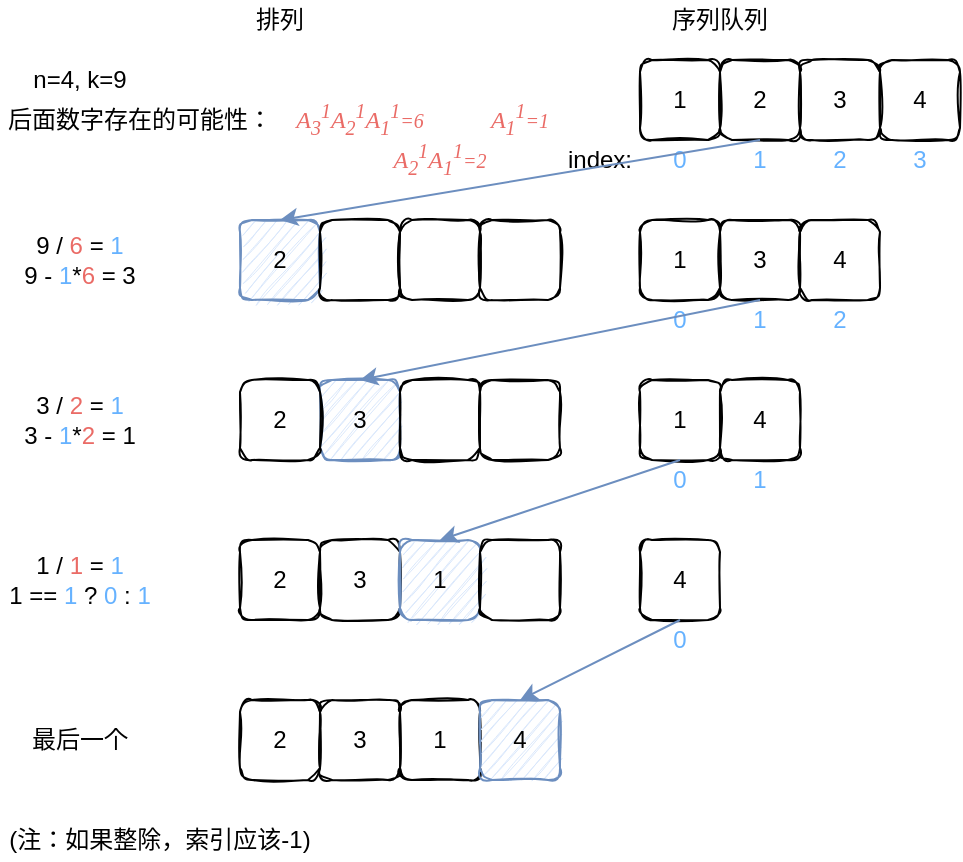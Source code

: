 <mxfile version="14.6.13" type="device"><diagram id="ZI0MFjw9J5RIIgSfYBoF" name="第 1 页"><mxGraphModel dx="501" dy="381" grid="1" gridSize="10" guides="1" tooltips="1" connect="1" arrows="1" fold="1" page="1" pageScale="1" pageWidth="850" pageHeight="1100" math="0" shadow="0"><root><mxCell id="0"/><mxCell id="1" parent="0"/><mxCell id="GqiBk8wqTVkGoQe3tQkP-1" value="n=4, k=9" style="text;html=1;strokeColor=none;fillColor=none;align=center;verticalAlign=middle;whiteSpace=wrap;rounded=0;" vertex="1" parent="1"><mxGeometry x="40" y="40" width="80" height="20" as="geometry"/></mxCell><mxCell id="GqiBk8wqTVkGoQe3tQkP-2" value="1" style="rounded=1;whiteSpace=wrap;html=1;sketch=1;glass=0;fillColor=none;" vertex="1" parent="1"><mxGeometry x="360" y="40" width="40" height="40" as="geometry"/></mxCell><mxCell id="GqiBk8wqTVkGoQe3tQkP-3" value="2" style="rounded=1;whiteSpace=wrap;html=1;sketch=1;glass=0;fillColor=none;" vertex="1" parent="1"><mxGeometry x="400" y="40" width="40" height="40" as="geometry"/></mxCell><mxCell id="GqiBk8wqTVkGoQe3tQkP-4" value="3" style="rounded=1;whiteSpace=wrap;html=1;sketch=1;glass=0;fillColor=none;" vertex="1" parent="1"><mxGeometry x="440" y="40" width="40" height="40" as="geometry"/></mxCell><mxCell id="GqiBk8wqTVkGoQe3tQkP-6" value="4" style="rounded=1;whiteSpace=wrap;html=1;sketch=1;glass=0;fillColor=none;" vertex="1" parent="1"><mxGeometry x="480" y="40" width="40" height="40" as="geometry"/></mxCell><mxCell id="GqiBk8wqTVkGoQe3tQkP-7" value="9 / &lt;font color=&quot;#ea6b66&quot;&gt;6&lt;/font&gt; = &lt;font color=&quot;#66b2ff&quot;&gt;1&lt;br&gt;&lt;/font&gt;9 -&amp;nbsp;&lt;font color=&quot;#66b2ff&quot;&gt;1&lt;/font&gt;*&lt;font color=&quot;#ea6b66&quot;&gt;6&amp;nbsp;&lt;/font&gt;= 3&lt;font color=&quot;#66b2ff&quot;&gt;&lt;br&gt;&lt;/font&gt;" style="text;html=1;strokeColor=none;fillColor=none;align=center;verticalAlign=middle;whiteSpace=wrap;rounded=0;glass=0;sketch=1;" vertex="1" parent="1"><mxGeometry x="40" y="120" width="80" height="40" as="geometry"/></mxCell><mxCell id="GqiBk8wqTVkGoQe3tQkP-8" value="index:" style="text;html=1;strokeColor=none;fillColor=none;align=center;verticalAlign=middle;whiteSpace=wrap;rounded=0;glass=0;sketch=1;" vertex="1" parent="1"><mxGeometry x="320" y="80" width="40" height="20" as="geometry"/></mxCell><mxCell id="GqiBk8wqTVkGoQe3tQkP-9" value="&lt;font color=&quot;#66b2ff&quot;&gt;0&lt;/font&gt;" style="text;html=1;strokeColor=none;fillColor=none;align=center;verticalAlign=middle;whiteSpace=wrap;rounded=0;glass=0;sketch=1;" vertex="1" parent="1"><mxGeometry x="360" y="80" width="40" height="20" as="geometry"/></mxCell><mxCell id="GqiBk8wqTVkGoQe3tQkP-10" value="1" style="text;html=1;strokeColor=none;fillColor=none;align=center;verticalAlign=middle;whiteSpace=wrap;rounded=0;glass=0;sketch=1;fontColor=#66B2FF;" vertex="1" parent="1"><mxGeometry x="400" y="80" width="40" height="20" as="geometry"/></mxCell><mxCell id="GqiBk8wqTVkGoQe3tQkP-11" value="2" style="text;html=1;strokeColor=none;fillColor=none;align=center;verticalAlign=middle;whiteSpace=wrap;rounded=0;glass=0;sketch=1;fontColor=#66B2FF;" vertex="1" parent="1"><mxGeometry x="440" y="80" width="40" height="20" as="geometry"/></mxCell><mxCell id="GqiBk8wqTVkGoQe3tQkP-12" value="3" style="text;html=1;strokeColor=none;fillColor=none;align=center;verticalAlign=middle;whiteSpace=wrap;rounded=0;glass=0;sketch=1;fontColor=#66B2FF;" vertex="1" parent="1"><mxGeometry x="480" y="80" width="40" height="20" as="geometry"/></mxCell><mxCell id="GqiBk8wqTVkGoQe3tQkP-13" value="2" style="rounded=1;whiteSpace=wrap;html=1;sketch=1;glass=0;fillColor=#dae8fc;strokeColor=#6c8ebf;" vertex="1" parent="1"><mxGeometry x="160" y="120" width="40" height="40" as="geometry"/></mxCell><mxCell id="GqiBk8wqTVkGoQe3tQkP-14" value="" style="rounded=1;whiteSpace=wrap;html=1;sketch=1;glass=0;fillColor=none;" vertex="1" parent="1"><mxGeometry x="200" y="120" width="40" height="40" as="geometry"/></mxCell><mxCell id="GqiBk8wqTVkGoQe3tQkP-15" value="" style="rounded=1;whiteSpace=wrap;html=1;sketch=1;glass=0;fillColor=none;" vertex="1" parent="1"><mxGeometry x="240" y="120" width="40" height="40" as="geometry"/></mxCell><mxCell id="GqiBk8wqTVkGoQe3tQkP-16" value="" style="rounded=1;whiteSpace=wrap;html=1;sketch=1;glass=0;fillColor=none;" vertex="1" parent="1"><mxGeometry x="280" y="120" width="40" height="40" as="geometry"/></mxCell><mxCell id="GqiBk8wqTVkGoQe3tQkP-17" value="" style="endArrow=classic;html=1;exitX=0.5;exitY=0;exitDx=0;exitDy=0;entryX=0.5;entryY=0;entryDx=0;entryDy=0;fillColor=#dae8fc;strokeColor=#6c8ebf;" edge="1" parent="1" source="GqiBk8wqTVkGoQe3tQkP-10" target="GqiBk8wqTVkGoQe3tQkP-13"><mxGeometry width="50" height="50" relative="1" as="geometry"><mxPoint x="230" y="260" as="sourcePoint"/><mxPoint x="280" y="210" as="targetPoint"/></mxGeometry></mxCell><mxCell id="GqiBk8wqTVkGoQe3tQkP-18" value="3" style="rounded=1;whiteSpace=wrap;html=1;sketch=1;glass=0;fillColor=#dae8fc;strokeColor=#6c8ebf;" vertex="1" parent="1"><mxGeometry x="200" y="200" width="40" height="40" as="geometry"/></mxCell><mxCell id="GqiBk8wqTVkGoQe3tQkP-19" value="" style="rounded=1;whiteSpace=wrap;html=1;sketch=1;glass=0;fillColor=none;" vertex="1" parent="1"><mxGeometry x="240" y="200" width="40" height="40" as="geometry"/></mxCell><mxCell id="GqiBk8wqTVkGoQe3tQkP-20" value="" style="rounded=1;whiteSpace=wrap;html=1;sketch=1;glass=0;fillColor=none;" vertex="1" parent="1"><mxGeometry x="280" y="200" width="40" height="40" as="geometry"/></mxCell><mxCell id="GqiBk8wqTVkGoQe3tQkP-21" value="2" style="rounded=1;whiteSpace=wrap;html=1;sketch=1;glass=0;fillColor=none;" vertex="1" parent="1"><mxGeometry x="160" y="200" width="40" height="40" as="geometry"/></mxCell><mxCell id="GqiBk8wqTVkGoQe3tQkP-22" value="3" style="rounded=1;whiteSpace=wrap;html=1;sketch=1;glass=0;fillColor=none;" vertex="1" parent="1"><mxGeometry x="200" y="280" width="40" height="40" as="geometry"/></mxCell><mxCell id="GqiBk8wqTVkGoQe3tQkP-23" value="1" style="rounded=1;whiteSpace=wrap;html=1;sketch=1;glass=0;fillColor=#dae8fc;strokeColor=#6c8ebf;" vertex="1" parent="1"><mxGeometry x="240" y="280" width="40" height="40" as="geometry"/></mxCell><mxCell id="GqiBk8wqTVkGoQe3tQkP-24" value="" style="rounded=1;whiteSpace=wrap;html=1;sketch=1;glass=0;fillColor=none;" vertex="1" parent="1"><mxGeometry x="280" y="280" width="40" height="40" as="geometry"/></mxCell><mxCell id="GqiBk8wqTVkGoQe3tQkP-25" value="2" style="rounded=1;whiteSpace=wrap;html=1;sketch=1;glass=0;fillColor=none;" vertex="1" parent="1"><mxGeometry x="160" y="280" width="40" height="40" as="geometry"/></mxCell><mxCell id="GqiBk8wqTVkGoQe3tQkP-26" value="3" style="rounded=1;whiteSpace=wrap;html=1;sketch=1;glass=0;fillColor=none;" vertex="1" parent="1"><mxGeometry x="200" y="360" width="40" height="40" as="geometry"/></mxCell><mxCell id="GqiBk8wqTVkGoQe3tQkP-27" value="1" style="rounded=1;whiteSpace=wrap;html=1;sketch=1;glass=0;fillColor=none;" vertex="1" parent="1"><mxGeometry x="240" y="360" width="40" height="40" as="geometry"/></mxCell><mxCell id="GqiBk8wqTVkGoQe3tQkP-28" value="4" style="rounded=1;whiteSpace=wrap;html=1;sketch=1;glass=0;fillColor=#dae8fc;strokeColor=#6c8ebf;" vertex="1" parent="1"><mxGeometry x="280" y="360" width="40" height="40" as="geometry"/></mxCell><mxCell id="GqiBk8wqTVkGoQe3tQkP-29" value="2" style="rounded=1;whiteSpace=wrap;html=1;sketch=1;glass=0;fillColor=none;" vertex="1" parent="1"><mxGeometry x="160" y="360" width="40" height="40" as="geometry"/></mxCell><mxCell id="GqiBk8wqTVkGoQe3tQkP-30" value="1" style="rounded=1;whiteSpace=wrap;html=1;sketch=1;glass=0;fillColor=none;" vertex="1" parent="1"><mxGeometry x="360" y="120" width="40" height="40" as="geometry"/></mxCell><mxCell id="GqiBk8wqTVkGoQe3tQkP-32" value="3" style="rounded=1;whiteSpace=wrap;html=1;sketch=1;glass=0;fillColor=none;" vertex="1" parent="1"><mxGeometry x="400" y="120" width="40" height="40" as="geometry"/></mxCell><mxCell id="GqiBk8wqTVkGoQe3tQkP-33" value="4" style="rounded=1;whiteSpace=wrap;html=1;sketch=1;glass=0;fillColor=none;" vertex="1" parent="1"><mxGeometry x="440" y="120" width="40" height="40" as="geometry"/></mxCell><mxCell id="GqiBk8wqTVkGoQe3tQkP-35" value="0" style="text;html=1;strokeColor=none;fillColor=none;align=center;verticalAlign=middle;whiteSpace=wrap;rounded=0;glass=0;sketch=1;fontColor=#66B2FF;" vertex="1" parent="1"><mxGeometry x="360" y="160" width="40" height="20" as="geometry"/></mxCell><mxCell id="GqiBk8wqTVkGoQe3tQkP-36" value="1" style="text;html=1;strokeColor=none;fillColor=none;align=center;verticalAlign=middle;whiteSpace=wrap;rounded=0;glass=0;sketch=1;fontColor=#66B2FF;" vertex="1" parent="1"><mxGeometry x="400" y="160" width="40" height="20" as="geometry"/></mxCell><mxCell id="GqiBk8wqTVkGoQe3tQkP-37" value="2" style="text;html=1;strokeColor=none;fillColor=none;align=center;verticalAlign=middle;whiteSpace=wrap;rounded=0;glass=0;sketch=1;fontColor=#66B2FF;" vertex="1" parent="1"><mxGeometry x="440" y="160" width="40" height="20" as="geometry"/></mxCell><mxCell id="GqiBk8wqTVkGoQe3tQkP-39" value="序列队列" style="text;html=1;strokeColor=none;fillColor=none;align=center;verticalAlign=middle;whiteSpace=wrap;rounded=0;glass=0;sketch=1;" vertex="1" parent="1"><mxGeometry x="360" y="10" width="80" height="20" as="geometry"/></mxCell><mxCell id="GqiBk8wqTVkGoQe3tQkP-40" value="排列" style="text;html=1;strokeColor=none;fillColor=none;align=center;verticalAlign=middle;whiteSpace=wrap;rounded=0;glass=0;sketch=1;" vertex="1" parent="1"><mxGeometry x="160" y="10" width="40" height="20" as="geometry"/></mxCell><mxCell id="GqiBk8wqTVkGoQe3tQkP-41" value="3 / &lt;font color=&quot;#ea6b66&quot;&gt;2&lt;/font&gt; = &lt;font color=&quot;#66b2ff&quot;&gt;1&lt;br&gt;&lt;/font&gt;3 - &lt;font color=&quot;#66b2ff&quot;&gt;1&lt;/font&gt;*&lt;font color=&quot;#ea6b66&quot;&gt;2&lt;/font&gt; = 1&lt;font color=&quot;#66b2ff&quot;&gt;&lt;br&gt;&lt;/font&gt;" style="text;html=1;strokeColor=none;fillColor=none;align=center;verticalAlign=middle;whiteSpace=wrap;rounded=0;glass=0;sketch=1;" vertex="1" parent="1"><mxGeometry x="40" y="200" width="80" height="40" as="geometry"/></mxCell><mxCell id="GqiBk8wqTVkGoQe3tQkP-42" value="1 / &lt;font color=&quot;#ea6b66&quot;&gt;1&lt;/font&gt; = &lt;font color=&quot;#66b2ff&quot;&gt;1&lt;/font&gt;&lt;br&gt;1 == &lt;font color=&quot;#66b2ff&quot;&gt;1&lt;/font&gt; ? &lt;font color=&quot;#66b2ff&quot;&gt;0&lt;/font&gt; : &lt;font color=&quot;#66b2ff&quot;&gt;1&lt;/font&gt;" style="text;html=1;strokeColor=none;fillColor=none;align=center;verticalAlign=middle;whiteSpace=wrap;rounded=0;glass=0;sketch=1;" vertex="1" parent="1"><mxGeometry x="40" y="280" width="80" height="40" as="geometry"/></mxCell><mxCell id="GqiBk8wqTVkGoQe3tQkP-45" value="后面数字存在的可能性：" style="text;html=1;strokeColor=none;fillColor=none;align=center;verticalAlign=middle;whiteSpace=wrap;rounded=0;glass=0;sketch=1;" vertex="1" parent="1"><mxGeometry x="40" y="60" width="140" height="20" as="geometry"/></mxCell><mxCell id="GqiBk8wqTVkGoQe3tQkP-46" value="&lt;font color=&quot;#ea6b66&quot;&gt;&lt;font face=&quot;katex_math&quot;&gt;&lt;i&gt;A&lt;/i&gt;&lt;/font&gt;&lt;font face=&quot;katex_math&quot;&gt;&lt;i&gt;&lt;sub&gt;3&lt;/sub&gt;&lt;sup&gt;1&lt;/sup&gt;&lt;/i&gt;&lt;/font&gt;&lt;span class=&quot;msupsub&quot; style=&quot;box-sizing: border-box ; text-align: left&quot;&gt;&lt;/span&gt;&lt;i style=&quot;font-family: &amp;#34;katex_math&amp;#34;&quot;&gt;A&lt;sub&gt;2&lt;/sub&gt;&lt;sup&gt;1&lt;/sup&gt;&lt;/i&gt;&lt;i style=&quot;font-family: &amp;#34;katex_math&amp;#34;&quot;&gt;A&lt;sub&gt;1&lt;/sub&gt;&lt;sup&gt;1&lt;/sup&gt;&lt;/i&gt;&lt;font face=&quot;katex_math&quot;&gt;&lt;i&gt;&lt;span style=&quot;font-size: 10px&quot;&gt;=6&lt;/span&gt;&lt;/i&gt;&lt;/font&gt;&lt;/font&gt;" style="text;html=1;strokeColor=none;fillColor=none;align=center;verticalAlign=middle;whiteSpace=wrap;rounded=0;glass=0;sketch=1;" vertex="1" parent="1"><mxGeometry x="190" y="60" width="60" height="20" as="geometry"/></mxCell><mxCell id="GqiBk8wqTVkGoQe3tQkP-48" value="&lt;font color=&quot;#ea6b66&quot;&gt;&lt;i style=&quot;font-family: &amp;#34;katex_math&amp;#34;&quot;&gt;A&lt;sub&gt;2&lt;/sub&gt;&lt;sup&gt;1&lt;/sup&gt;&lt;/i&gt;&lt;i style=&quot;font-family: &amp;#34;katex_math&amp;#34;&quot;&gt;A&lt;sub&gt;1&lt;/sub&gt;&lt;sup&gt;1&lt;/sup&gt;&lt;/i&gt;&lt;font face=&quot;katex_math&quot;&gt;&lt;i&gt;&lt;span style=&quot;font-size: 10px&quot;&gt;=2&lt;/span&gt;&lt;/i&gt;&lt;/font&gt;&lt;/font&gt;" style="text;html=1;strokeColor=none;fillColor=none;align=center;verticalAlign=middle;whiteSpace=wrap;rounded=0;glass=0;sketch=1;" vertex="1" parent="1"><mxGeometry x="240" y="80" width="40" height="20" as="geometry"/></mxCell><mxCell id="GqiBk8wqTVkGoQe3tQkP-49" value="&lt;font color=&quot;#ea6b66&quot;&gt;&lt;i style=&quot;font-family: &amp;#34;katex_math&amp;#34;&quot;&gt;A&lt;sub&gt;1&lt;/sub&gt;&lt;sup&gt;1&lt;/sup&gt;&lt;/i&gt;&lt;font face=&quot;katex_math&quot;&gt;&lt;i&gt;&lt;span style=&quot;font-size: 10px&quot;&gt;=1&lt;/span&gt;&lt;/i&gt;&lt;/font&gt;&lt;/font&gt;" style="text;html=1;strokeColor=none;fillColor=none;align=center;verticalAlign=middle;whiteSpace=wrap;rounded=0;glass=0;sketch=1;" vertex="1" parent="1"><mxGeometry x="280" y="60" width="40" height="20" as="geometry"/></mxCell><mxCell id="GqiBk8wqTVkGoQe3tQkP-51" value="" style="endArrow=classic;html=1;exitX=0.5;exitY=0;exitDx=0;exitDy=0;entryX=0.5;entryY=0;entryDx=0;entryDy=0;fillColor=#dae8fc;strokeColor=#6c8ebf;" edge="1" parent="1" source="GqiBk8wqTVkGoQe3tQkP-36" target="GqiBk8wqTVkGoQe3tQkP-18"><mxGeometry width="50" height="50" relative="1" as="geometry"><mxPoint x="430" y="90" as="sourcePoint"/><mxPoint x="190" y="130" as="targetPoint"/></mxGeometry></mxCell><mxCell id="GqiBk8wqTVkGoQe3tQkP-52" value="1" style="rounded=1;whiteSpace=wrap;html=1;sketch=1;glass=0;fillColor=none;" vertex="1" parent="1"><mxGeometry x="360" y="200" width="40" height="40" as="geometry"/></mxCell><mxCell id="GqiBk8wqTVkGoQe3tQkP-54" value="4" style="rounded=1;whiteSpace=wrap;html=1;sketch=1;glass=0;fillColor=none;" vertex="1" parent="1"><mxGeometry x="400" y="200" width="40" height="40" as="geometry"/></mxCell><mxCell id="GqiBk8wqTVkGoQe3tQkP-55" value="0" style="text;html=1;strokeColor=none;fillColor=none;align=center;verticalAlign=middle;whiteSpace=wrap;rounded=0;glass=0;sketch=1;fontColor=#66B2FF;" vertex="1" parent="1"><mxGeometry x="360" y="240" width="40" height="20" as="geometry"/></mxCell><mxCell id="GqiBk8wqTVkGoQe3tQkP-56" value="1" style="text;html=1;strokeColor=none;fillColor=none;align=center;verticalAlign=middle;whiteSpace=wrap;rounded=0;glass=0;sketch=1;fontColor=#66B2FF;" vertex="1" parent="1"><mxGeometry x="400" y="240" width="40" height="20" as="geometry"/></mxCell><mxCell id="GqiBk8wqTVkGoQe3tQkP-58" value="4" style="rounded=1;whiteSpace=wrap;html=1;sketch=1;glass=0;fillColor=none;" vertex="1" parent="1"><mxGeometry x="360" y="280" width="40" height="40" as="geometry"/></mxCell><mxCell id="GqiBk8wqTVkGoQe3tQkP-59" value="0" style="text;html=1;strokeColor=none;fillColor=none;align=center;verticalAlign=middle;whiteSpace=wrap;rounded=0;glass=0;sketch=1;fontColor=#66B2FF;" vertex="1" parent="1"><mxGeometry x="360" y="320" width="40" height="20" as="geometry"/></mxCell><mxCell id="GqiBk8wqTVkGoQe3tQkP-60" value="" style="endArrow=classic;html=1;exitX=0.5;exitY=0;exitDx=0;exitDy=0;entryX=0.5;entryY=0;entryDx=0;entryDy=0;fillColor=#dae8fc;strokeColor=#6c8ebf;" edge="1" parent="1" source="GqiBk8wqTVkGoQe3tQkP-55" target="GqiBk8wqTVkGoQe3tQkP-23"><mxGeometry width="50" height="50" relative="1" as="geometry"><mxPoint x="430" y="170" as="sourcePoint"/><mxPoint x="230" y="210" as="targetPoint"/></mxGeometry></mxCell><mxCell id="GqiBk8wqTVkGoQe3tQkP-61" value="" style="endArrow=classic;html=1;exitX=0.5;exitY=0;exitDx=0;exitDy=0;entryX=0.5;entryY=0;entryDx=0;entryDy=0;fillColor=#dae8fc;strokeColor=#6c8ebf;" edge="1" parent="1" source="GqiBk8wqTVkGoQe3tQkP-59" target="GqiBk8wqTVkGoQe3tQkP-28"><mxGeometry width="50" height="50" relative="1" as="geometry"><mxPoint x="440" y="180" as="sourcePoint"/><mxPoint x="240" y="220" as="targetPoint"/></mxGeometry></mxCell><mxCell id="GqiBk8wqTVkGoQe3tQkP-62" value="最后一个" style="text;html=1;strokeColor=none;fillColor=none;align=center;verticalAlign=middle;whiteSpace=wrap;rounded=0;glass=0;sketch=1;" vertex="1" parent="1"><mxGeometry x="40" y="360" width="80" height="40" as="geometry"/></mxCell><mxCell id="GqiBk8wqTVkGoQe3tQkP-63" value="&lt;font color=&quot;#000000&quot;&gt;(注：如果整除，索引应该-1)&lt;/font&gt;" style="text;html=1;strokeColor=none;fillColor=none;align=center;verticalAlign=middle;whiteSpace=wrap;rounded=0;glass=0;sketch=1;fontColor=#66B2FF;" vertex="1" parent="1"><mxGeometry x="40" y="420" width="160" height="20" as="geometry"/></mxCell></root></mxGraphModel></diagram></mxfile>